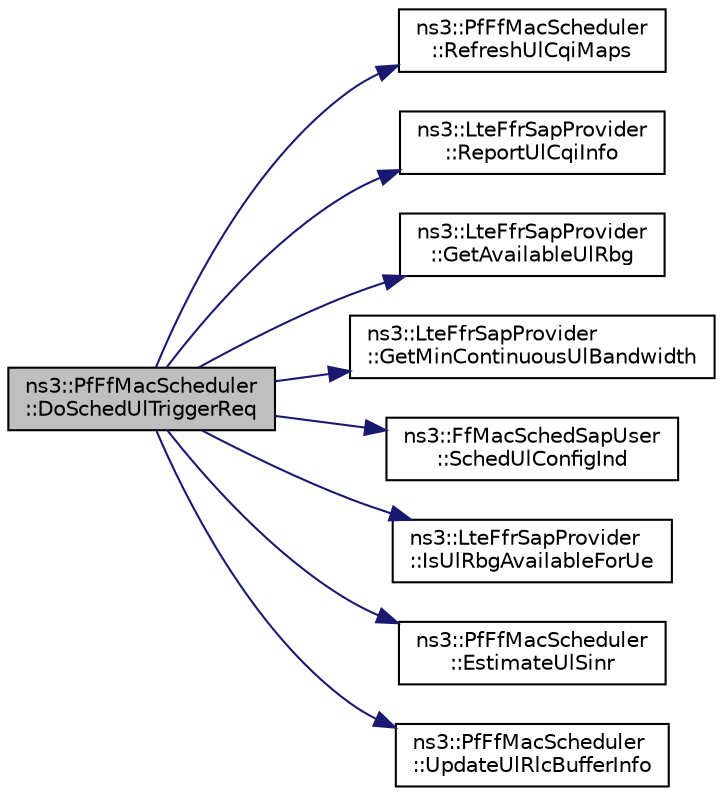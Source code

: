 digraph "ns3::PfFfMacScheduler::DoSchedUlTriggerReq"
{
  edge [fontname="Helvetica",fontsize="10",labelfontname="Helvetica",labelfontsize="10"];
  node [fontname="Helvetica",fontsize="10",shape=record];
  rankdir="LR";
  Node1 [label="ns3::PfFfMacScheduler\l::DoSchedUlTriggerReq",height=0.2,width=0.4,color="black", fillcolor="grey75", style="filled", fontcolor="black"];
  Node1 -> Node2 [color="midnightblue",fontsize="10",style="solid"];
  Node2 [label="ns3::PfFfMacScheduler\l::RefreshUlCqiMaps",height=0.2,width=0.4,color="black", fillcolor="white", style="filled",URL="$d3/de9/classns3_1_1PfFfMacScheduler.html#a6256dfa03daee0f6fcff485dfb6914d4"];
  Node1 -> Node3 [color="midnightblue",fontsize="10",style="solid"];
  Node3 [label="ns3::LteFfrSapProvider\l::ReportUlCqiInfo",height=0.2,width=0.4,color="black", fillcolor="white", style="filled",URL="$d7/dab/classns3_1_1LteFfrSapProvider.html#a14e6bcaf7db6afcb42f75122717313b1",tooltip="ReportUlCqiInfo. "];
  Node1 -> Node4 [color="midnightblue",fontsize="10",style="solid"];
  Node4 [label="ns3::LteFfrSapProvider\l::GetAvailableUlRbg",height=0.2,width=0.4,color="black", fillcolor="white", style="filled",URL="$d7/dab/classns3_1_1LteFfrSapProvider.html#aafd23b22a27ec83e03d54795c122d175",tooltip="Get vector of available RB in UL for this Cell. "];
  Node1 -> Node5 [color="midnightblue",fontsize="10",style="solid"];
  Node5 [label="ns3::LteFfrSapProvider\l::GetMinContinuousUlBandwidth",height=0.2,width=0.4,color="black", fillcolor="white", style="filled",URL="$d7/dab/classns3_1_1LteFfrSapProvider.html#a78c8a0c801d8a7d4f2e853f5138fd577",tooltip="GetMinContinuousUlBandwidth. "];
  Node1 -> Node6 [color="midnightblue",fontsize="10",style="solid"];
  Node6 [label="ns3::FfMacSchedSapUser\l::SchedUlConfigInd",height=0.2,width=0.4,color="black", fillcolor="white", style="filled",URL="$df/d68/classns3_1_1FfMacSchedSapUser.html#a1b89636256701a84d990db7db8aea874"];
  Node1 -> Node7 [color="midnightblue",fontsize="10",style="solid"];
  Node7 [label="ns3::LteFfrSapProvider\l::IsUlRbgAvailableForUe",height=0.2,width=0.4,color="black", fillcolor="white", style="filled",URL="$d7/dab/classns3_1_1LteFfrSapProvider.html#a3ef80840549b8ea3d50d2cef8a9866e2",tooltip="Check if UE can be served on i-th RB in UL. "];
  Node1 -> Node8 [color="midnightblue",fontsize="10",style="solid"];
  Node8 [label="ns3::PfFfMacScheduler\l::EstimateUlSinr",height=0.2,width=0.4,color="black", fillcolor="white", style="filled",URL="$d3/de9/classns3_1_1PfFfMacScheduler.html#a1aa80e0dfaceffc9619450c0b31bee01"];
  Node1 -> Node9 [color="midnightblue",fontsize="10",style="solid"];
  Node9 [label="ns3::PfFfMacScheduler\l::UpdateUlRlcBufferInfo",height=0.2,width=0.4,color="black", fillcolor="white", style="filled",URL="$d3/de9/classns3_1_1PfFfMacScheduler.html#a5c0ac12d11b85ed7b27e81b278ded55d"];
}
